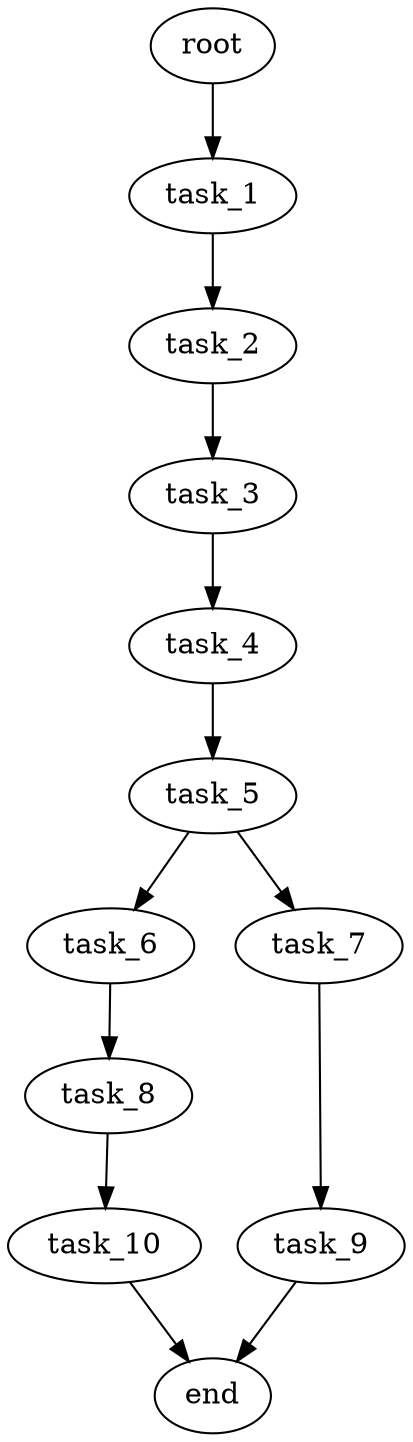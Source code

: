 digraph G {
  root [size="0.000000e+00"];
  task_1 [size="3.645335e+07"];
  task_2 [size="7.711421e+09"];
  task_3 [size="6.371497e+09"];
  task_4 [size="2.620291e+09"];
  task_5 [size="7.412568e+09"];
  task_6 [size="5.517253e+09"];
  task_7 [size="4.277442e+09"];
  task_8 [size="9.768733e+07"];
  task_9 [size="7.533634e+08"];
  task_10 [size="8.831181e+09"];
  end [size="0.000000e+00"];

  root -> task_1 [size="1.000000e-12"];
  task_1 -> task_2 [size="7.711421e+08"];
  task_2 -> task_3 [size="6.371497e+08"];
  task_3 -> task_4 [size="2.620291e+08"];
  task_4 -> task_5 [size="7.412568e+08"];
  task_5 -> task_6 [size="5.517253e+08"];
  task_5 -> task_7 [size="4.277442e+08"];
  task_6 -> task_8 [size="9.768733e+06"];
  task_7 -> task_9 [size="7.533634e+07"];
  task_8 -> task_10 [size="8.831181e+08"];
  task_9 -> end [size="1.000000e-12"];
  task_10 -> end [size="1.000000e-12"];
}
